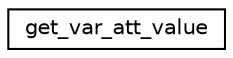 digraph "Graphical Class Hierarchy"
{
 // INTERACTIVE_SVG=YES
 // LATEX_PDF_SIZE
  edge [fontname="Helvetica",fontsize="10",labelfontname="Helvetica",labelfontsize="10"];
  node [fontname="Helvetica",fontsize="10",shape=record];
  rankdir="LR";
  Node0 [label="get_var_att_value",height=0.2,width=0.4,color="black", fillcolor="white", style="filled",URL="$interfacefms__io__mod_1_1get__var__att__value.html",tooltip=" "];
}
